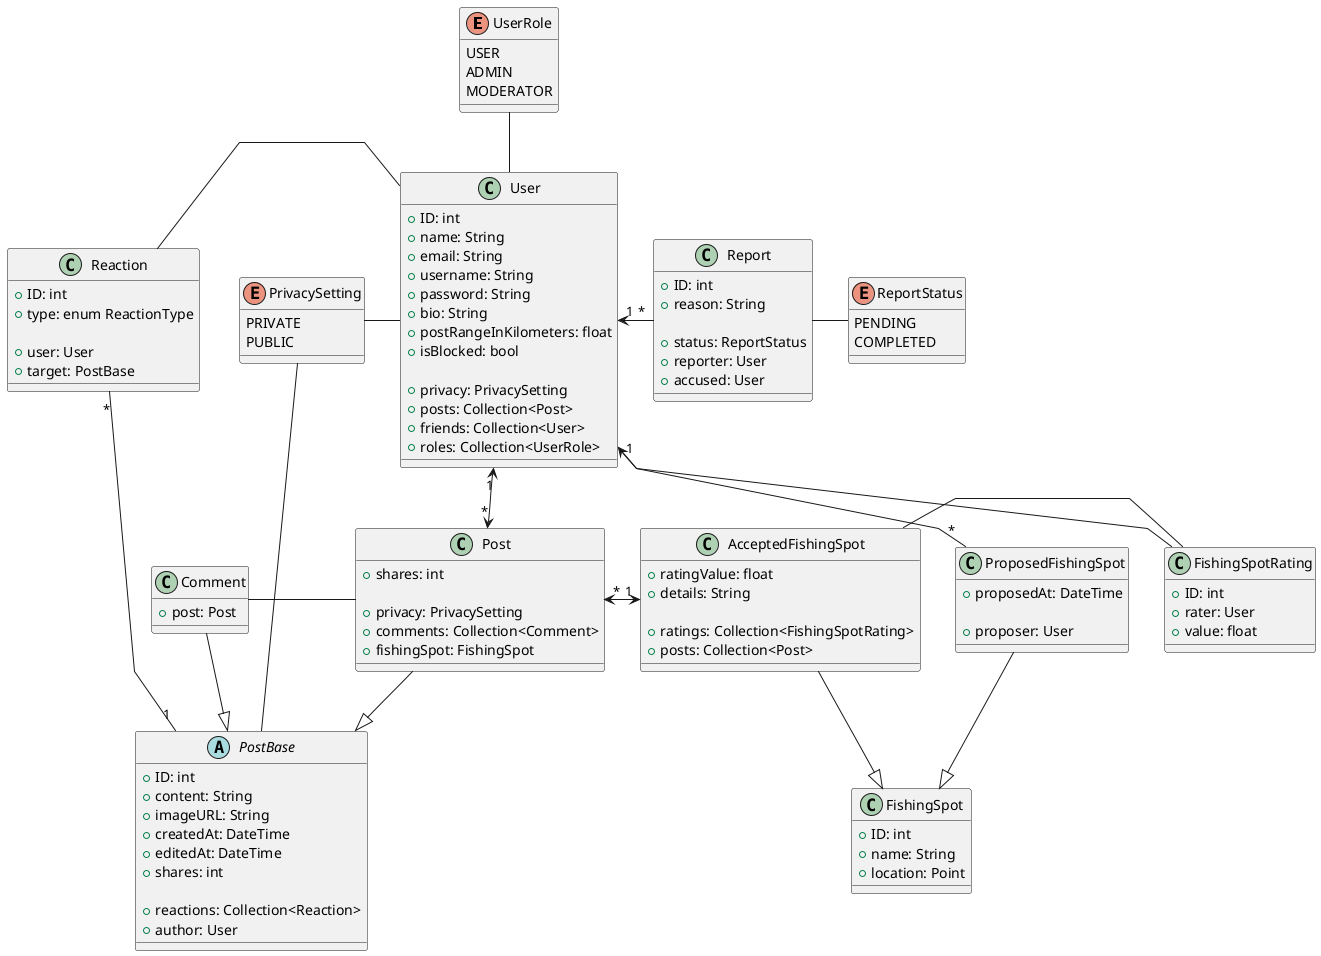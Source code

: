 @startuml
skinparam linetype polyline
!define RECTANGLE class

enum UserRole {
    USER
    ADMIN
    MODERATOR
}

class User {
    + ID: int
    + name: String
    + email: String
    + username: String
    + password: String
    + bio: String
    + postRangeInKilometers: float
    + isBlocked: bool

    + privacy: PrivacySetting
    + posts: Collection<Post>
    + friends: Collection<User>
    + roles: Collection<UserRole>
}

enum PrivacySetting {
    PRIVATE
    PUBLIC
}

abstract class PostBase {
    + ID: int
    + content: String
    + imageURL: String
    + createdAt: DateTime
    + editedAt: DateTime 
    + shares: int

    + reactions: Collection<Reaction>
    + author: User
}

class Post {
    + shares: int

    + privacy: PrivacySetting
    + comments: Collection<Comment>
    + fishingSpot: FishingSpot
}

class Comment {
    + post: Post
}

class Reaction {
    + ID: int
    + type: enum ReactionType

    + user: User
    + target: PostBase
}

class Report {
    + ID: int
    + reason: String
    
    + status: ReportStatus
    + reporter: User
    + accused: User
}

enum ReportStatus {
    PENDING
    COMPLETED
}

class FishingSpot {
    + ID: int
    + name: String
    + location: Point
}

class AcceptedFishingSpot {
    + ratingValue: float
    + details: String

    + ratings: Collection<FishingSpotRating>
    + posts: Collection<Post>
}

class ProposedFishingSpot {   
    + proposedAt: DateTime

    + proposer: User
}

class FishingSpotRating {
    + ID: int
    + rater: User
    + value: float
}

User -up- UserRole
User "1" <--> "*" Post
Post "*" <-right-> "1" AcceptedFishingSpot
User "1" <-right- "*" Report
User -left- PrivacySetting
PostBase -up- PrivacySetting
Report -right- ReportStatus
ProposedFishingSpot "*" -left-> "1" User
ProposedFishingSpot --|> FishingSpot
AcceptedFishingSpot --|> FishingSpot
PostBase <|-up- Post
PostBase <|-left- Comment
Post -left- Comment
PostBase "1" -up- "*" Reaction
User -left- Reaction
AcceptedFishingSpot -right- FishingSpotRating
User -- FishingSpotRating





@enduml
